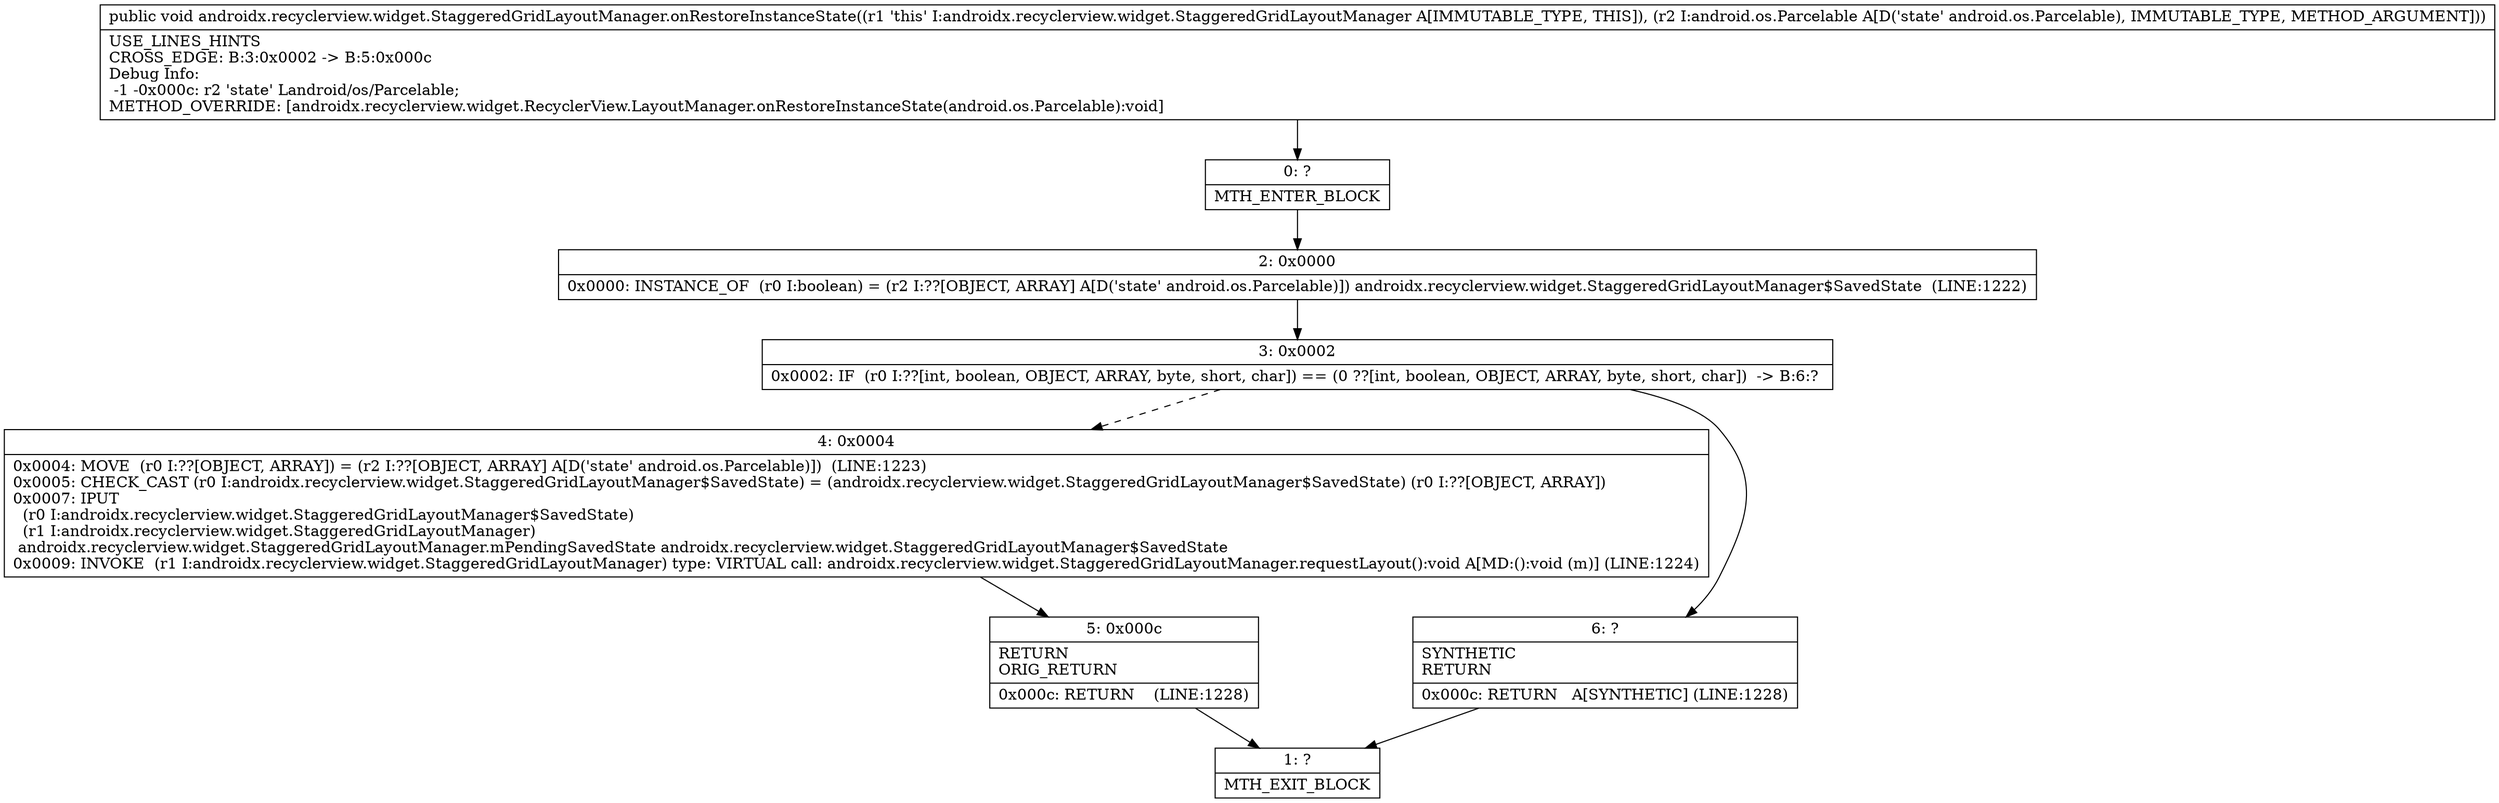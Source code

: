 digraph "CFG forandroidx.recyclerview.widget.StaggeredGridLayoutManager.onRestoreInstanceState(Landroid\/os\/Parcelable;)V" {
Node_0 [shape=record,label="{0\:\ ?|MTH_ENTER_BLOCK\l}"];
Node_2 [shape=record,label="{2\:\ 0x0000|0x0000: INSTANCE_OF  (r0 I:boolean) = (r2 I:??[OBJECT, ARRAY] A[D('state' android.os.Parcelable)]) androidx.recyclerview.widget.StaggeredGridLayoutManager$SavedState  (LINE:1222)\l}"];
Node_3 [shape=record,label="{3\:\ 0x0002|0x0002: IF  (r0 I:??[int, boolean, OBJECT, ARRAY, byte, short, char]) == (0 ??[int, boolean, OBJECT, ARRAY, byte, short, char])  \-\> B:6:? \l}"];
Node_4 [shape=record,label="{4\:\ 0x0004|0x0004: MOVE  (r0 I:??[OBJECT, ARRAY]) = (r2 I:??[OBJECT, ARRAY] A[D('state' android.os.Parcelable)])  (LINE:1223)\l0x0005: CHECK_CAST (r0 I:androidx.recyclerview.widget.StaggeredGridLayoutManager$SavedState) = (androidx.recyclerview.widget.StaggeredGridLayoutManager$SavedState) (r0 I:??[OBJECT, ARRAY]) \l0x0007: IPUT  \l  (r0 I:androidx.recyclerview.widget.StaggeredGridLayoutManager$SavedState)\l  (r1 I:androidx.recyclerview.widget.StaggeredGridLayoutManager)\l androidx.recyclerview.widget.StaggeredGridLayoutManager.mPendingSavedState androidx.recyclerview.widget.StaggeredGridLayoutManager$SavedState \l0x0009: INVOKE  (r1 I:androidx.recyclerview.widget.StaggeredGridLayoutManager) type: VIRTUAL call: androidx.recyclerview.widget.StaggeredGridLayoutManager.requestLayout():void A[MD:():void (m)] (LINE:1224)\l}"];
Node_5 [shape=record,label="{5\:\ 0x000c|RETURN\lORIG_RETURN\l|0x000c: RETURN    (LINE:1228)\l}"];
Node_1 [shape=record,label="{1\:\ ?|MTH_EXIT_BLOCK\l}"];
Node_6 [shape=record,label="{6\:\ ?|SYNTHETIC\lRETURN\l|0x000c: RETURN   A[SYNTHETIC] (LINE:1228)\l}"];
MethodNode[shape=record,label="{public void androidx.recyclerview.widget.StaggeredGridLayoutManager.onRestoreInstanceState((r1 'this' I:androidx.recyclerview.widget.StaggeredGridLayoutManager A[IMMUTABLE_TYPE, THIS]), (r2 I:android.os.Parcelable A[D('state' android.os.Parcelable), IMMUTABLE_TYPE, METHOD_ARGUMENT]))  | USE_LINES_HINTS\lCROSS_EDGE: B:3:0x0002 \-\> B:5:0x000c\lDebug Info:\l  \-1 \-0x000c: r2 'state' Landroid\/os\/Parcelable;\lMETHOD_OVERRIDE: [androidx.recyclerview.widget.RecyclerView.LayoutManager.onRestoreInstanceState(android.os.Parcelable):void]\l}"];
MethodNode -> Node_0;Node_0 -> Node_2;
Node_2 -> Node_3;
Node_3 -> Node_4[style=dashed];
Node_3 -> Node_6;
Node_4 -> Node_5;
Node_5 -> Node_1;
Node_6 -> Node_1;
}

